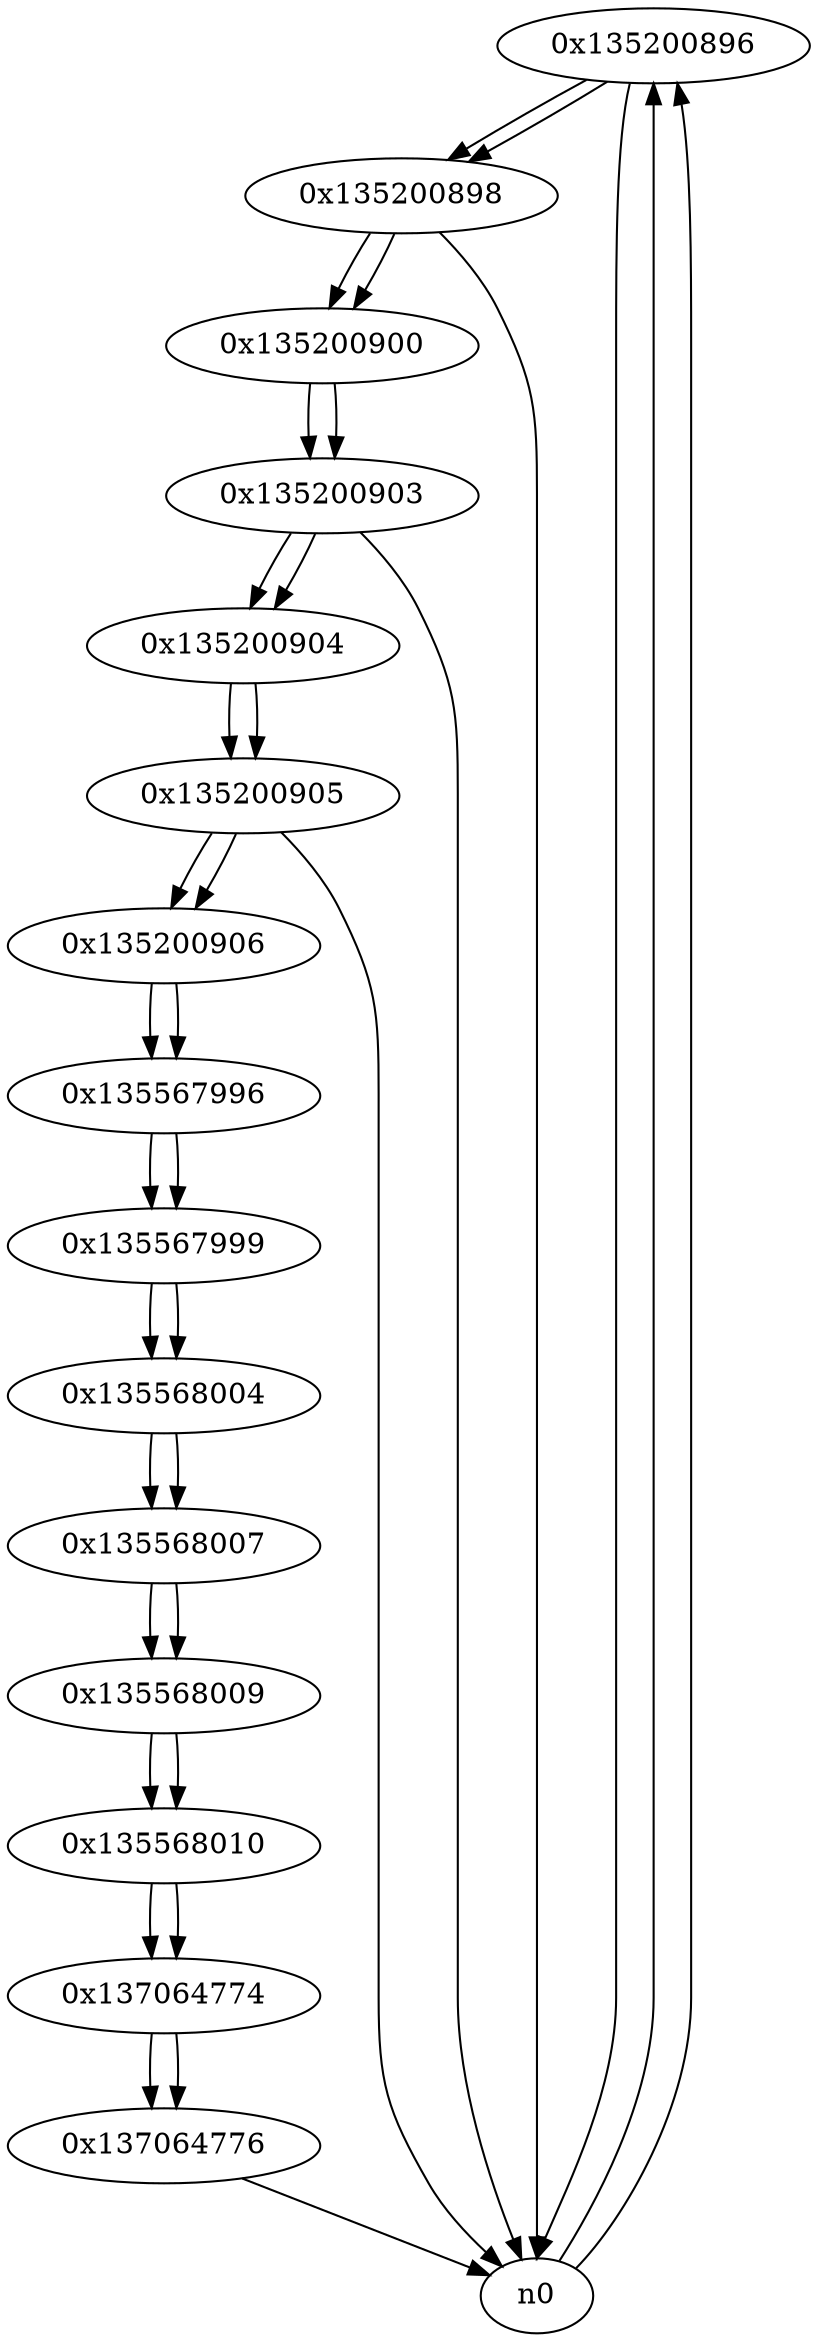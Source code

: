 digraph G{
/* nodes */
  n1 [label="0x135200896"]
  n2 [label="0x135200898"]
  n3 [label="0x135200900"]
  n4 [label="0x135200903"]
  n5 [label="0x135200904"]
  n6 [label="0x135200905"]
  n7 [label="0x135200906"]
  n8 [label="0x135567996"]
  n9 [label="0x135567999"]
  n10 [label="0x135568004"]
  n11 [label="0x135568007"]
  n12 [label="0x135568009"]
  n13 [label="0x135568010"]
  n14 [label="0x137064774"]
  n15 [label="0x137064776"]
/* edges */
n1 -> n2;
n1 -> n0;
n0 -> n1;
n0 -> n1;
n2 -> n3;
n2 -> n0;
n1 -> n2;
n3 -> n4;
n2 -> n3;
n4 -> n5;
n4 -> n0;
n3 -> n4;
n5 -> n6;
n4 -> n5;
n6 -> n7;
n6 -> n0;
n5 -> n6;
n7 -> n8;
n6 -> n7;
n8 -> n9;
n7 -> n8;
n9 -> n10;
n8 -> n9;
n10 -> n11;
n9 -> n10;
n11 -> n12;
n10 -> n11;
n12 -> n13;
n11 -> n12;
n13 -> n14;
n12 -> n13;
n14 -> n15;
n13 -> n14;
n15 -> n0;
n14 -> n15;
}
